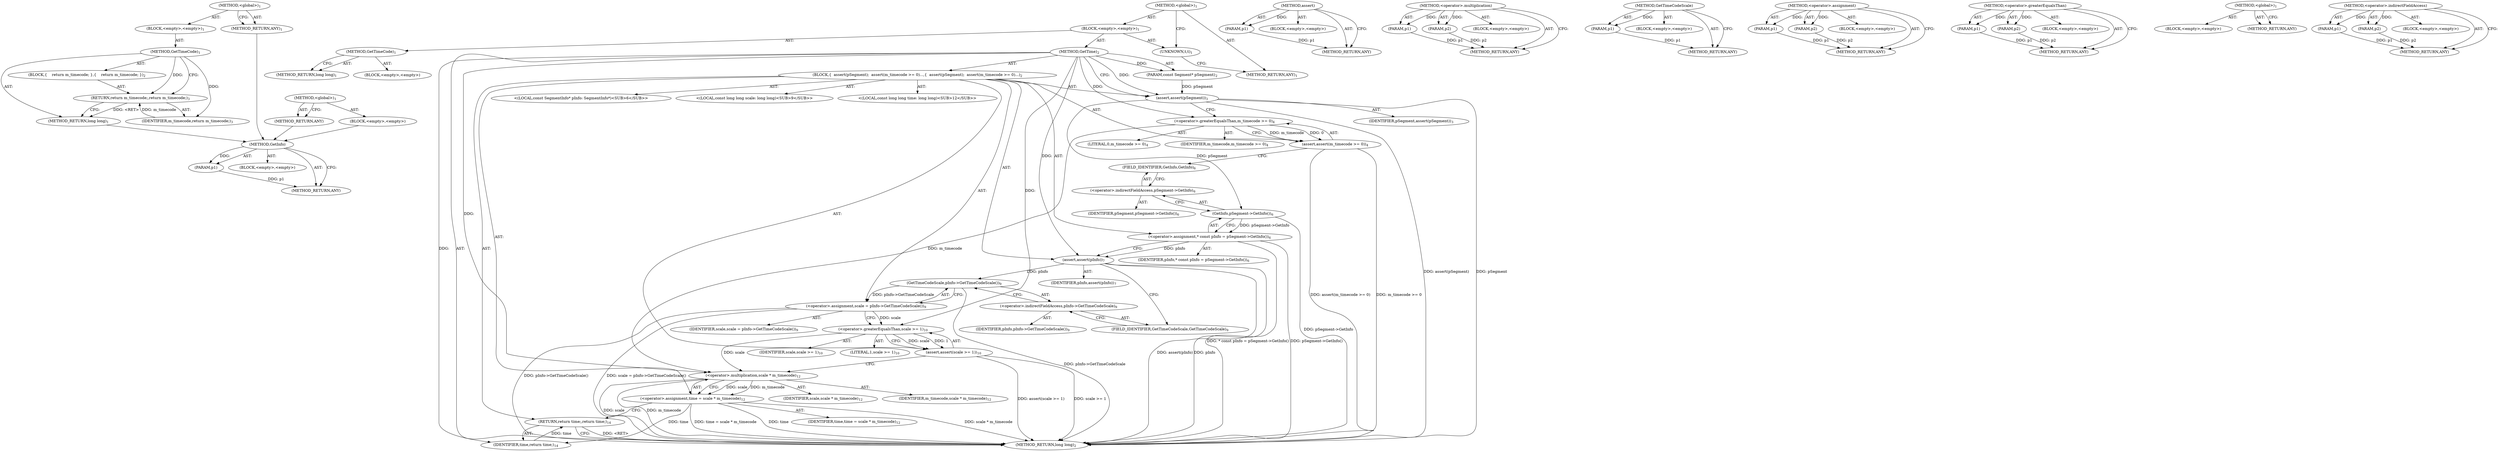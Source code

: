 digraph "&lt;operator&gt;.indirectFieldAccess" {
vulnerable_6 [label=<(METHOD,&lt;global&gt;)<SUB>1</SUB>>];
vulnerable_7 [label=<(BLOCK,&lt;empty&gt;,&lt;empty&gt;)<SUB>1</SUB>>];
vulnerable_8 [label=<(METHOD,GetTimeCode)<SUB>1</SUB>>];
vulnerable_9 [label=<(BLOCK,{
    return m_timecode;
 },{
    return m_timecode;
 })<SUB>2</SUB>>];
vulnerable_10 [label=<(RETURN,return m_timecode;,return m_timecode;)<SUB>3</SUB>>];
vulnerable_11 [label=<(IDENTIFIER,m_timecode,return m_timecode;)<SUB>3</SUB>>];
vulnerable_12 [label=<(METHOD_RETURN,long long)<SUB>1</SUB>>];
vulnerable_14 [label=<(METHOD_RETURN,ANY)<SUB>1</SUB>>];
vulnerable_23 [label=<(METHOD,&lt;global&gt;)<SUB>1</SUB>>];
vulnerable_24 [label=<(BLOCK,&lt;empty&gt;,&lt;empty&gt;)>];
vulnerable_25 [label=<(METHOD_RETURN,ANY)>];
fixed_87 [label=<(METHOD,GetInfo)>];
fixed_88 [label=<(PARAM,p1)>];
fixed_89 [label=<(BLOCK,&lt;empty&gt;,&lt;empty&gt;)>];
fixed_90 [label=<(METHOD_RETURN,ANY)>];
fixed_6 [label=<(METHOD,&lt;global&gt;)<SUB>1</SUB>>];
fixed_7 [label=<(BLOCK,&lt;empty&gt;,&lt;empty&gt;)<SUB>1</SUB>>];
fixed_8 [label=<(METHOD,GetTimeCode)<SUB>1</SUB>>];
fixed_9 [label=<(BLOCK,&lt;empty&gt;,&lt;empty&gt;)>];
fixed_10 [label=<(METHOD_RETURN,long long)<SUB>1</SUB>>];
fixed_12 [label=<(UNKNOWN,t,t)<SUB>1</SUB>>];
fixed_13 [label=<(METHOD,GetTime)<SUB>2</SUB>>];
fixed_14 [label=<(PARAM,const Segment* pSegment)<SUB>2</SUB>>];
fixed_15 [label=<(BLOCK,{
  assert(pSegment);
  assert(m_timecode &gt;= 0)...,{
  assert(pSegment);
  assert(m_timecode &gt;= 0)...)<SUB>2</SUB>>];
fixed_16 [label=<(assert,assert(pSegment))<SUB>3</SUB>>];
fixed_17 [label=<(IDENTIFIER,pSegment,assert(pSegment))<SUB>3</SUB>>];
fixed_18 [label=<(assert,assert(m_timecode &gt;= 0))<SUB>4</SUB>>];
fixed_19 [label=<(&lt;operator&gt;.greaterEqualsThan,m_timecode &gt;= 0)<SUB>4</SUB>>];
fixed_20 [label=<(IDENTIFIER,m_timecode,m_timecode &gt;= 0)<SUB>4</SUB>>];
fixed_21 [label=<(LITERAL,0,m_timecode &gt;= 0)<SUB>4</SUB>>];
fixed_22 [label="<(LOCAL,const SegmentInfo* pInfo: SegmentInfo*)<SUB>6</SUB>>"];
fixed_23 [label=<(&lt;operator&gt;.assignment,* const pInfo = pSegment-&gt;GetInfo())<SUB>6</SUB>>];
fixed_24 [label=<(IDENTIFIER,pInfo,* const pInfo = pSegment-&gt;GetInfo())<SUB>6</SUB>>];
fixed_25 [label=<(GetInfo,pSegment-&gt;GetInfo())<SUB>6</SUB>>];
fixed_26 [label=<(&lt;operator&gt;.indirectFieldAccess,pSegment-&gt;GetInfo)<SUB>6</SUB>>];
fixed_27 [label=<(IDENTIFIER,pSegment,pSegment-&gt;GetInfo())<SUB>6</SUB>>];
fixed_28 [label=<(FIELD_IDENTIFIER,GetInfo,GetInfo)<SUB>6</SUB>>];
fixed_29 [label=<(assert,assert(pInfo))<SUB>7</SUB>>];
fixed_30 [label=<(IDENTIFIER,pInfo,assert(pInfo))<SUB>7</SUB>>];
fixed_31 [label="<(LOCAL,const long long scale: long long)<SUB>9</SUB>>"];
fixed_32 [label=<(&lt;operator&gt;.assignment,scale = pInfo-&gt;GetTimeCodeScale())<SUB>9</SUB>>];
fixed_33 [label=<(IDENTIFIER,scale,scale = pInfo-&gt;GetTimeCodeScale())<SUB>9</SUB>>];
fixed_34 [label=<(GetTimeCodeScale,pInfo-&gt;GetTimeCodeScale())<SUB>9</SUB>>];
fixed_35 [label=<(&lt;operator&gt;.indirectFieldAccess,pInfo-&gt;GetTimeCodeScale)<SUB>9</SUB>>];
fixed_36 [label=<(IDENTIFIER,pInfo,pInfo-&gt;GetTimeCodeScale())<SUB>9</SUB>>];
fixed_37 [label=<(FIELD_IDENTIFIER,GetTimeCodeScale,GetTimeCodeScale)<SUB>9</SUB>>];
fixed_38 [label=<(assert,assert(scale &gt;= 1))<SUB>10</SUB>>];
fixed_39 [label=<(&lt;operator&gt;.greaterEqualsThan,scale &gt;= 1)<SUB>10</SUB>>];
fixed_40 [label=<(IDENTIFIER,scale,scale &gt;= 1)<SUB>10</SUB>>];
fixed_41 [label=<(LITERAL,1,scale &gt;= 1)<SUB>10</SUB>>];
fixed_42 [label="<(LOCAL,const long long time: long long)<SUB>12</SUB>>"];
fixed_43 [label=<(&lt;operator&gt;.assignment,time = scale * m_timecode)<SUB>12</SUB>>];
fixed_44 [label=<(IDENTIFIER,time,time = scale * m_timecode)<SUB>12</SUB>>];
fixed_45 [label=<(&lt;operator&gt;.multiplication,scale * m_timecode)<SUB>12</SUB>>];
fixed_46 [label=<(IDENTIFIER,scale,scale * m_timecode)<SUB>12</SUB>>];
fixed_47 [label=<(IDENTIFIER,m_timecode,scale * m_timecode)<SUB>12</SUB>>];
fixed_48 [label=<(RETURN,return time;,return time;)<SUB>14</SUB>>];
fixed_49 [label=<(IDENTIFIER,time,return time;)<SUB>14</SUB>>];
fixed_50 [label=<(METHOD_RETURN,long long)<SUB>2</SUB>>];
fixed_52 [label=<(METHOD_RETURN,ANY)<SUB>1</SUB>>];
fixed_73 [label=<(METHOD,assert)>];
fixed_74 [label=<(PARAM,p1)>];
fixed_75 [label=<(BLOCK,&lt;empty&gt;,&lt;empty&gt;)>];
fixed_76 [label=<(METHOD_RETURN,ANY)>];
fixed_100 [label=<(METHOD,&lt;operator&gt;.multiplication)>];
fixed_101 [label=<(PARAM,p1)>];
fixed_102 [label=<(PARAM,p2)>];
fixed_103 [label=<(BLOCK,&lt;empty&gt;,&lt;empty&gt;)>];
fixed_104 [label=<(METHOD_RETURN,ANY)>];
fixed_96 [label=<(METHOD,GetTimeCodeScale)>];
fixed_97 [label=<(PARAM,p1)>];
fixed_98 [label=<(BLOCK,&lt;empty&gt;,&lt;empty&gt;)>];
fixed_99 [label=<(METHOD_RETURN,ANY)>];
fixed_82 [label=<(METHOD,&lt;operator&gt;.assignment)>];
fixed_83 [label=<(PARAM,p1)>];
fixed_84 [label=<(PARAM,p2)>];
fixed_85 [label=<(BLOCK,&lt;empty&gt;,&lt;empty&gt;)>];
fixed_86 [label=<(METHOD_RETURN,ANY)>];
fixed_77 [label=<(METHOD,&lt;operator&gt;.greaterEqualsThan)>];
fixed_78 [label=<(PARAM,p1)>];
fixed_79 [label=<(PARAM,p2)>];
fixed_80 [label=<(BLOCK,&lt;empty&gt;,&lt;empty&gt;)>];
fixed_81 [label=<(METHOD_RETURN,ANY)>];
fixed_67 [label=<(METHOD,&lt;global&gt;)<SUB>1</SUB>>];
fixed_68 [label=<(BLOCK,&lt;empty&gt;,&lt;empty&gt;)>];
fixed_69 [label=<(METHOD_RETURN,ANY)>];
fixed_91 [label=<(METHOD,&lt;operator&gt;.indirectFieldAccess)>];
fixed_92 [label=<(PARAM,p1)>];
fixed_93 [label=<(PARAM,p2)>];
fixed_94 [label=<(BLOCK,&lt;empty&gt;,&lt;empty&gt;)>];
fixed_95 [label=<(METHOD_RETURN,ANY)>];
vulnerable_6 -> vulnerable_7  [key=0, label="AST: "];
vulnerable_6 -> vulnerable_14  [key=0, label="AST: "];
vulnerable_6 -> vulnerable_14  [key=1, label="CFG: "];
vulnerable_7 -> vulnerable_8  [key=0, label="AST: "];
vulnerable_8 -> vulnerable_9  [key=0, label="AST: "];
vulnerable_8 -> vulnerable_12  [key=0, label="AST: "];
vulnerable_8 -> vulnerable_10  [key=0, label="CFG: "];
vulnerable_8 -> vulnerable_10  [key=1, label="DDG: "];
vulnerable_8 -> vulnerable_11  [key=0, label="DDG: "];
vulnerable_9 -> vulnerable_10  [key=0, label="AST: "];
vulnerable_10 -> vulnerable_11  [key=0, label="AST: "];
vulnerable_10 -> vulnerable_12  [key=0, label="CFG: "];
vulnerable_10 -> vulnerable_12  [key=1, label="DDG: &lt;RET&gt;"];
vulnerable_11 -> vulnerable_10  [key=0, label="DDG: m_timecode"];
vulnerable_12 -> fixed_87  [key=0];
vulnerable_14 -> fixed_87  [key=0];
vulnerable_23 -> vulnerable_24  [key=0, label="AST: "];
vulnerable_23 -> vulnerable_25  [key=0, label="AST: "];
vulnerable_23 -> vulnerable_25  [key=1, label="CFG: "];
vulnerable_24 -> fixed_87  [key=0];
vulnerable_25 -> fixed_87  [key=0];
fixed_87 -> fixed_88  [key=0, label="AST: "];
fixed_87 -> fixed_88  [key=1, label="DDG: "];
fixed_87 -> fixed_89  [key=0, label="AST: "];
fixed_87 -> fixed_90  [key=0, label="AST: "];
fixed_87 -> fixed_90  [key=1, label="CFG: "];
fixed_88 -> fixed_90  [key=0, label="DDG: p1"];
fixed_6 -> fixed_7  [key=0, label="AST: "];
fixed_6 -> fixed_52  [key=0, label="AST: "];
fixed_6 -> fixed_12  [key=0, label="CFG: "];
fixed_7 -> fixed_8  [key=0, label="AST: "];
fixed_7 -> fixed_12  [key=0, label="AST: "];
fixed_7 -> fixed_13  [key=0, label="AST: "];
fixed_8 -> fixed_9  [key=0, label="AST: "];
fixed_8 -> fixed_10  [key=0, label="AST: "];
fixed_8 -> fixed_10  [key=1, label="CFG: "];
fixed_12 -> fixed_52  [key=0, label="CFG: "];
fixed_13 -> fixed_14  [key=0, label="AST: "];
fixed_13 -> fixed_14  [key=1, label="DDG: "];
fixed_13 -> fixed_15  [key=0, label="AST: "];
fixed_13 -> fixed_50  [key=0, label="AST: "];
fixed_13 -> fixed_16  [key=0, label="CFG: "];
fixed_13 -> fixed_16  [key=1, label="DDG: "];
fixed_13 -> fixed_29  [key=0, label="DDG: "];
fixed_13 -> fixed_49  [key=0, label="DDG: "];
fixed_13 -> fixed_19  [key=0, label="DDG: "];
fixed_13 -> fixed_39  [key=0, label="DDG: "];
fixed_13 -> fixed_45  [key=0, label="DDG: "];
fixed_14 -> fixed_16  [key=0, label="DDG: pSegment"];
fixed_15 -> fixed_16  [key=0, label="AST: "];
fixed_15 -> fixed_18  [key=0, label="AST: "];
fixed_15 -> fixed_22  [key=0, label="AST: "];
fixed_15 -> fixed_23  [key=0, label="AST: "];
fixed_15 -> fixed_29  [key=0, label="AST: "];
fixed_15 -> fixed_31  [key=0, label="AST: "];
fixed_15 -> fixed_32  [key=0, label="AST: "];
fixed_15 -> fixed_38  [key=0, label="AST: "];
fixed_15 -> fixed_42  [key=0, label="AST: "];
fixed_15 -> fixed_43  [key=0, label="AST: "];
fixed_15 -> fixed_48  [key=0, label="AST: "];
fixed_16 -> fixed_17  [key=0, label="AST: "];
fixed_16 -> fixed_19  [key=0, label="CFG: "];
fixed_16 -> fixed_50  [key=0, label="DDG: pSegment"];
fixed_16 -> fixed_50  [key=1, label="DDG: assert(pSegment)"];
fixed_16 -> fixed_25  [key=0, label="DDG: pSegment"];
fixed_18 -> fixed_19  [key=0, label="AST: "];
fixed_18 -> fixed_28  [key=0, label="CFG: "];
fixed_18 -> fixed_50  [key=0, label="DDG: m_timecode &gt;= 0"];
fixed_18 -> fixed_50  [key=1, label="DDG: assert(m_timecode &gt;= 0)"];
fixed_19 -> fixed_20  [key=0, label="AST: "];
fixed_19 -> fixed_21  [key=0, label="AST: "];
fixed_19 -> fixed_18  [key=0, label="CFG: "];
fixed_19 -> fixed_18  [key=1, label="DDG: m_timecode"];
fixed_19 -> fixed_18  [key=2, label="DDG: 0"];
fixed_19 -> fixed_45  [key=0, label="DDG: m_timecode"];
fixed_23 -> fixed_24  [key=0, label="AST: "];
fixed_23 -> fixed_25  [key=0, label="AST: "];
fixed_23 -> fixed_29  [key=0, label="CFG: "];
fixed_23 -> fixed_29  [key=1, label="DDG: pInfo"];
fixed_23 -> fixed_50  [key=0, label="DDG: pSegment-&gt;GetInfo()"];
fixed_23 -> fixed_50  [key=1, label="DDG: * const pInfo = pSegment-&gt;GetInfo()"];
fixed_25 -> fixed_26  [key=0, label="AST: "];
fixed_25 -> fixed_23  [key=0, label="CFG: "];
fixed_25 -> fixed_23  [key=1, label="DDG: pSegment-&gt;GetInfo"];
fixed_25 -> fixed_50  [key=0, label="DDG: pSegment-&gt;GetInfo"];
fixed_26 -> fixed_27  [key=0, label="AST: "];
fixed_26 -> fixed_28  [key=0, label="AST: "];
fixed_26 -> fixed_25  [key=0, label="CFG: "];
fixed_28 -> fixed_26  [key=0, label="CFG: "];
fixed_29 -> fixed_30  [key=0, label="AST: "];
fixed_29 -> fixed_37  [key=0, label="CFG: "];
fixed_29 -> fixed_50  [key=0, label="DDG: pInfo"];
fixed_29 -> fixed_50  [key=1, label="DDG: assert(pInfo)"];
fixed_29 -> fixed_34  [key=0, label="DDG: pInfo"];
fixed_32 -> fixed_33  [key=0, label="AST: "];
fixed_32 -> fixed_34  [key=0, label="AST: "];
fixed_32 -> fixed_39  [key=0, label="CFG: "];
fixed_32 -> fixed_39  [key=1, label="DDG: scale"];
fixed_32 -> fixed_50  [key=0, label="DDG: pInfo-&gt;GetTimeCodeScale()"];
fixed_32 -> fixed_50  [key=1, label="DDG: scale = pInfo-&gt;GetTimeCodeScale()"];
fixed_34 -> fixed_35  [key=0, label="AST: "];
fixed_34 -> fixed_32  [key=0, label="CFG: "];
fixed_34 -> fixed_32  [key=1, label="DDG: pInfo-&gt;GetTimeCodeScale"];
fixed_34 -> fixed_50  [key=0, label="DDG: pInfo-&gt;GetTimeCodeScale"];
fixed_35 -> fixed_36  [key=0, label="AST: "];
fixed_35 -> fixed_37  [key=0, label="AST: "];
fixed_35 -> fixed_34  [key=0, label="CFG: "];
fixed_37 -> fixed_35  [key=0, label="CFG: "];
fixed_38 -> fixed_39  [key=0, label="AST: "];
fixed_38 -> fixed_45  [key=0, label="CFG: "];
fixed_38 -> fixed_50  [key=0, label="DDG: scale &gt;= 1"];
fixed_38 -> fixed_50  [key=1, label="DDG: assert(scale &gt;= 1)"];
fixed_39 -> fixed_40  [key=0, label="AST: "];
fixed_39 -> fixed_41  [key=0, label="AST: "];
fixed_39 -> fixed_38  [key=0, label="CFG: "];
fixed_39 -> fixed_38  [key=1, label="DDG: scale"];
fixed_39 -> fixed_38  [key=2, label="DDG: 1"];
fixed_39 -> fixed_45  [key=0, label="DDG: scale"];
fixed_43 -> fixed_44  [key=0, label="AST: "];
fixed_43 -> fixed_45  [key=0, label="AST: "];
fixed_43 -> fixed_48  [key=0, label="CFG: "];
fixed_43 -> fixed_50  [key=0, label="DDG: time"];
fixed_43 -> fixed_50  [key=1, label="DDG: scale * m_timecode"];
fixed_43 -> fixed_50  [key=2, label="DDG: time = scale * m_timecode"];
fixed_43 -> fixed_49  [key=0, label="DDG: time"];
fixed_45 -> fixed_46  [key=0, label="AST: "];
fixed_45 -> fixed_47  [key=0, label="AST: "];
fixed_45 -> fixed_43  [key=0, label="CFG: "];
fixed_45 -> fixed_43  [key=1, label="DDG: scale"];
fixed_45 -> fixed_43  [key=2, label="DDG: m_timecode"];
fixed_45 -> fixed_50  [key=0, label="DDG: scale"];
fixed_45 -> fixed_50  [key=1, label="DDG: m_timecode"];
fixed_48 -> fixed_49  [key=0, label="AST: "];
fixed_48 -> fixed_50  [key=0, label="CFG: "];
fixed_48 -> fixed_50  [key=1, label="DDG: &lt;RET&gt;"];
fixed_49 -> fixed_48  [key=0, label="DDG: time"];
fixed_73 -> fixed_74  [key=0, label="AST: "];
fixed_73 -> fixed_74  [key=1, label="DDG: "];
fixed_73 -> fixed_75  [key=0, label="AST: "];
fixed_73 -> fixed_76  [key=0, label="AST: "];
fixed_73 -> fixed_76  [key=1, label="CFG: "];
fixed_74 -> fixed_76  [key=0, label="DDG: p1"];
fixed_100 -> fixed_101  [key=0, label="AST: "];
fixed_100 -> fixed_101  [key=1, label="DDG: "];
fixed_100 -> fixed_103  [key=0, label="AST: "];
fixed_100 -> fixed_102  [key=0, label="AST: "];
fixed_100 -> fixed_102  [key=1, label="DDG: "];
fixed_100 -> fixed_104  [key=0, label="AST: "];
fixed_100 -> fixed_104  [key=1, label="CFG: "];
fixed_101 -> fixed_104  [key=0, label="DDG: p1"];
fixed_102 -> fixed_104  [key=0, label="DDG: p2"];
fixed_96 -> fixed_97  [key=0, label="AST: "];
fixed_96 -> fixed_97  [key=1, label="DDG: "];
fixed_96 -> fixed_98  [key=0, label="AST: "];
fixed_96 -> fixed_99  [key=0, label="AST: "];
fixed_96 -> fixed_99  [key=1, label="CFG: "];
fixed_97 -> fixed_99  [key=0, label="DDG: p1"];
fixed_82 -> fixed_83  [key=0, label="AST: "];
fixed_82 -> fixed_83  [key=1, label="DDG: "];
fixed_82 -> fixed_85  [key=0, label="AST: "];
fixed_82 -> fixed_84  [key=0, label="AST: "];
fixed_82 -> fixed_84  [key=1, label="DDG: "];
fixed_82 -> fixed_86  [key=0, label="AST: "];
fixed_82 -> fixed_86  [key=1, label="CFG: "];
fixed_83 -> fixed_86  [key=0, label="DDG: p1"];
fixed_84 -> fixed_86  [key=0, label="DDG: p2"];
fixed_77 -> fixed_78  [key=0, label="AST: "];
fixed_77 -> fixed_78  [key=1, label="DDG: "];
fixed_77 -> fixed_80  [key=0, label="AST: "];
fixed_77 -> fixed_79  [key=0, label="AST: "];
fixed_77 -> fixed_79  [key=1, label="DDG: "];
fixed_77 -> fixed_81  [key=0, label="AST: "];
fixed_77 -> fixed_81  [key=1, label="CFG: "];
fixed_78 -> fixed_81  [key=0, label="DDG: p1"];
fixed_79 -> fixed_81  [key=0, label="DDG: p2"];
fixed_67 -> fixed_68  [key=0, label="AST: "];
fixed_67 -> fixed_69  [key=0, label="AST: "];
fixed_67 -> fixed_69  [key=1, label="CFG: "];
fixed_91 -> fixed_92  [key=0, label="AST: "];
fixed_91 -> fixed_92  [key=1, label="DDG: "];
fixed_91 -> fixed_94  [key=0, label="AST: "];
fixed_91 -> fixed_93  [key=0, label="AST: "];
fixed_91 -> fixed_93  [key=1, label="DDG: "];
fixed_91 -> fixed_95  [key=0, label="AST: "];
fixed_91 -> fixed_95  [key=1, label="CFG: "];
fixed_92 -> fixed_95  [key=0, label="DDG: p1"];
fixed_93 -> fixed_95  [key=0, label="DDG: p2"];
}
